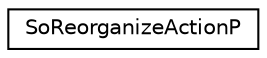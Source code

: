 digraph "Graphical Class Hierarchy"
{
 // LATEX_PDF_SIZE
  edge [fontname="Helvetica",fontsize="10",labelfontname="Helvetica",labelfontsize="10"];
  node [fontname="Helvetica",fontsize="10",shape=record];
  rankdir="LR";
  Node0 [label="SoReorganizeActionP",height=0.2,width=0.4,color="black", fillcolor="white", style="filled",URL="$classSoReorganizeActionP.html",tooltip=" "];
}
